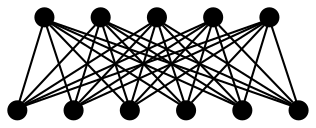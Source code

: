 graph {
	graph [bb="0,0,123.24,144.83"];
	node [height=0.12,
		label="",
		shape=point,
		width=0.12
	];
	edge [len=1.00];
	0	 [pos="4.32,89.948"];
	5	 [pos="118.92,104.03"];
	0 -- 5	 [pos="8.6724,90.483 26.825,92.714 96.401,101.27 114.56,103.5"];
	6	 [pos="53.857,4.32"];
	0 -- 6	 [pos="6.7093,85.818 15.136,71.252 43.4,22.395 51.606,8.2112"];
	7	 [pos="58.768,140.51"];
	0 -- 7	 [pos="7.5629,92.96 17.178,101.89 45.475,128.17 55.333,137.32"];
	8	 [pos="91.218,130.13"];
	0 -- 8	 [pos="8.5113,91.886 23.293,98.72 72.875,121.65 87.269,128.3"];
	9	 [pos="21.112,135.28"];
	0 -- 9	 [pos="5.8696,94.131 9.0523,102.72 16.296,122.28 19.517,130.97"];
	10	 [pos="13.937,18.125"];
	0 -- 10	 [pos="4.951,85.236 6.706,72.128 11.628,35.365 13.341,22.577"];
	1	 [pos="105.47,58.054"];
	1 -- 5	 [pos="106.71,62.297 109.26,71.012 115.06,90.847 117.64,99.666"];
	1 -- 6	 [pos="102.4,54.853 93.194,45.274 65.945,16.905 56.85,7.4363"];
	1 -- 7	 [pos="103.22,62.031 95.345,75.929 69.113,122.25 61.108,136.38"];
	1 -- 8	 [pos="104.62,62.346 102.1,75.074 94.698,112.53 92.117,125.58"];
	1 -- 9	 [pos="102.27,60.987 88.903,73.219 37.687,120.11 24.319,132.34"];
	1 -- 10	 [pos="101.3,56.234 86.05,49.582 33.42,26.624 18.132,19.955"];
	2	 [pos="26.085,79.035"];
	2 -- 5	 [pos="30.315,80.174 45.78,84.339 99.158,98.712 114.66,102.89"];
	2 -- 6	 [pos="27.739,74.585 32.691,61.265 47.353,21.819 52.246,8.6531"];
	2 -- 7	 [pos="28.23,83.069 34.137,94.182 50.605,125.16 56.573,136.38"];
	2 -- 8	 [pos="29.587,81.782 40.896,90.653 76.365,118.48 87.699,127.37"];
	2 -- 9	 [pos="25.695,83.449 24.77,93.911 22.451,120.13 21.514,130.73"];
	2 -- 10	 [pos="25.212,74.655 22.97,63.416 17.035,33.66 14.802,22.466"];
	3	 [pos="81.897,58.61"];
	3 -- 5	 [pos="84.802,62.175 91.757,70.708 109.29,92.222 116.13,100.61"];
	3 -- 6	 [pos="79.88,54.706 74.707,44.689 61.009,18.167 55.855,8.189"];
	3 -- 7	 [pos="80.653,63.014 76.637,77.235 64.042,121.84 60.017,136.09"];
	3 -- 8	 [pos="82.509,63.303 84.21,76.354 88.981,112.96 90.641,125.69"];
	3 -- 9	 [pos="78.965,62.308 68.625,75.35 33.943,119.1 23.874,131.8"];
	3 -- 10	 [pos="77.849,56.199 65.733,48.981 29.854,27.607 17.878,20.473"];
	4	 [pos="56.15,74.245"];
	4 -- 5	 [pos="60.268,76.2 71.614,81.584 103.24,96.593 114.7,102.03"];
	4 -- 6	 [pos="55.999,69.657 55.581,56.896 54.407,21.105 53.999,8.6545"];
	4 -- 7	 [pos="56.321,78.593 56.795,90.572 58.114,123.96 58.592,136.06"];
	4 -- 8	 [pos="58.45,77.912 64.79,88.013 82.46,116.17 88.863,126.37"];
	4 -- 9	 [pos="53.851,78.25 47.456,89.388 29.522,120.63 23.284,131.5"];
	4 -- 10	 [pos="53.38,70.563 45.676,60.321 24.069,31.596 16.553,21.604"];
}
